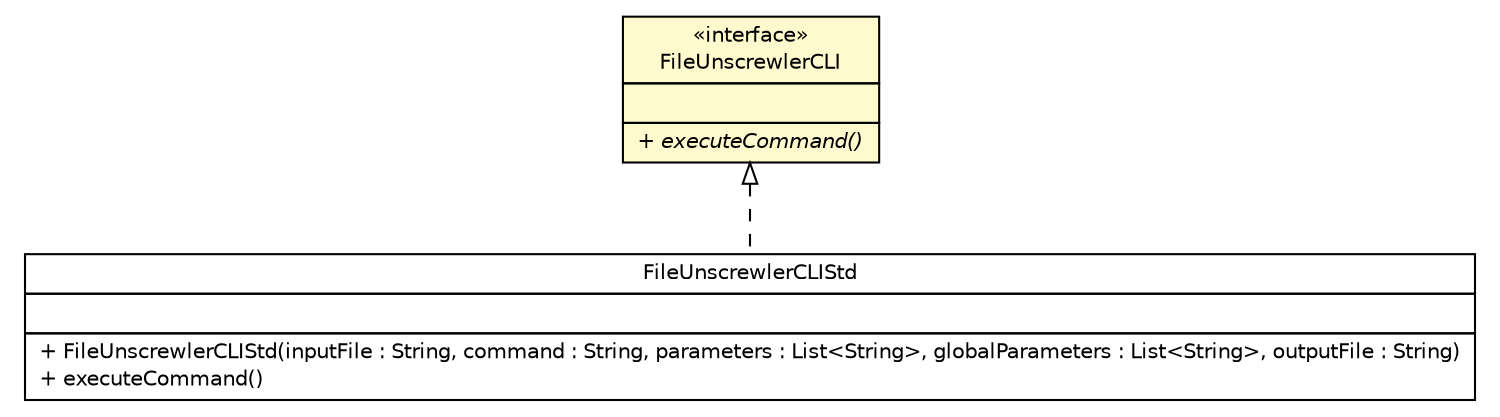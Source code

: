 #!/usr/local/bin/dot
#
# Class diagram 
# Generated by UMLGraph version R5_6-24-gf6e263 (http://www.umlgraph.org/)
#

digraph G {
	edge [fontname="Helvetica",fontsize=10,labelfontname="Helvetica",labelfontsize=10];
	node [fontname="Helvetica",fontsize=10,shape=plaintext];
	nodesep=0.25;
	ranksep=0.5;
	// org.apache.clusterbr.proc.FileUnscrewlerCLIStd
	c187 [label=<<table title="org.apache.clusterbr.proc.FileUnscrewlerCLIStd" border="0" cellborder="1" cellspacing="0" cellpadding="2" port="p" href="../FileUnscrewlerCLIStd.html">
		<tr><td><table border="0" cellspacing="0" cellpadding="1">
<tr><td align="center" balign="center"> FileUnscrewlerCLIStd </td></tr>
		</table></td></tr>
		<tr><td><table border="0" cellspacing="0" cellpadding="1">
<tr><td align="left" balign="left">  </td></tr>
		</table></td></tr>
		<tr><td><table border="0" cellspacing="0" cellpadding="1">
<tr><td align="left" balign="left"> + FileUnscrewlerCLIStd(inputFile : String, command : String, parameters : List&lt;String&gt;, globalParameters : List&lt;String&gt;, outputFile : String) </td></tr>
<tr><td align="left" balign="left"> + executeCommand() </td></tr>
		</table></td></tr>
		</table>>, URL="../FileUnscrewlerCLIStd.html", fontname="Helvetica", fontcolor="black", fontsize=10.0];
	// org.apache.clusterbr.proc.ifc.FileUnscrewlerCLI
	c191 [label=<<table title="org.apache.clusterbr.proc.ifc.FileUnscrewlerCLI" border="0" cellborder="1" cellspacing="0" cellpadding="2" port="p" bgcolor="lemonChiffon" href="./FileUnscrewlerCLI.html">
		<tr><td><table border="0" cellspacing="0" cellpadding="1">
<tr><td align="center" balign="center"> &#171;interface&#187; </td></tr>
<tr><td align="center" balign="center"> FileUnscrewlerCLI </td></tr>
		</table></td></tr>
		<tr><td><table border="0" cellspacing="0" cellpadding="1">
<tr><td align="left" balign="left">  </td></tr>
		</table></td></tr>
		<tr><td><table border="0" cellspacing="0" cellpadding="1">
<tr><td align="left" balign="left"><font face="Helvetica-Oblique" point-size="10.0"> + executeCommand() </font></td></tr>
		</table></td></tr>
		</table>>, URL="./FileUnscrewlerCLI.html", fontname="Helvetica", fontcolor="black", fontsize=10.0];
	//org.apache.clusterbr.proc.FileUnscrewlerCLIStd implements org.apache.clusterbr.proc.ifc.FileUnscrewlerCLI
	c191:p -> c187:p [dir=back,arrowtail=empty,style=dashed];
}

